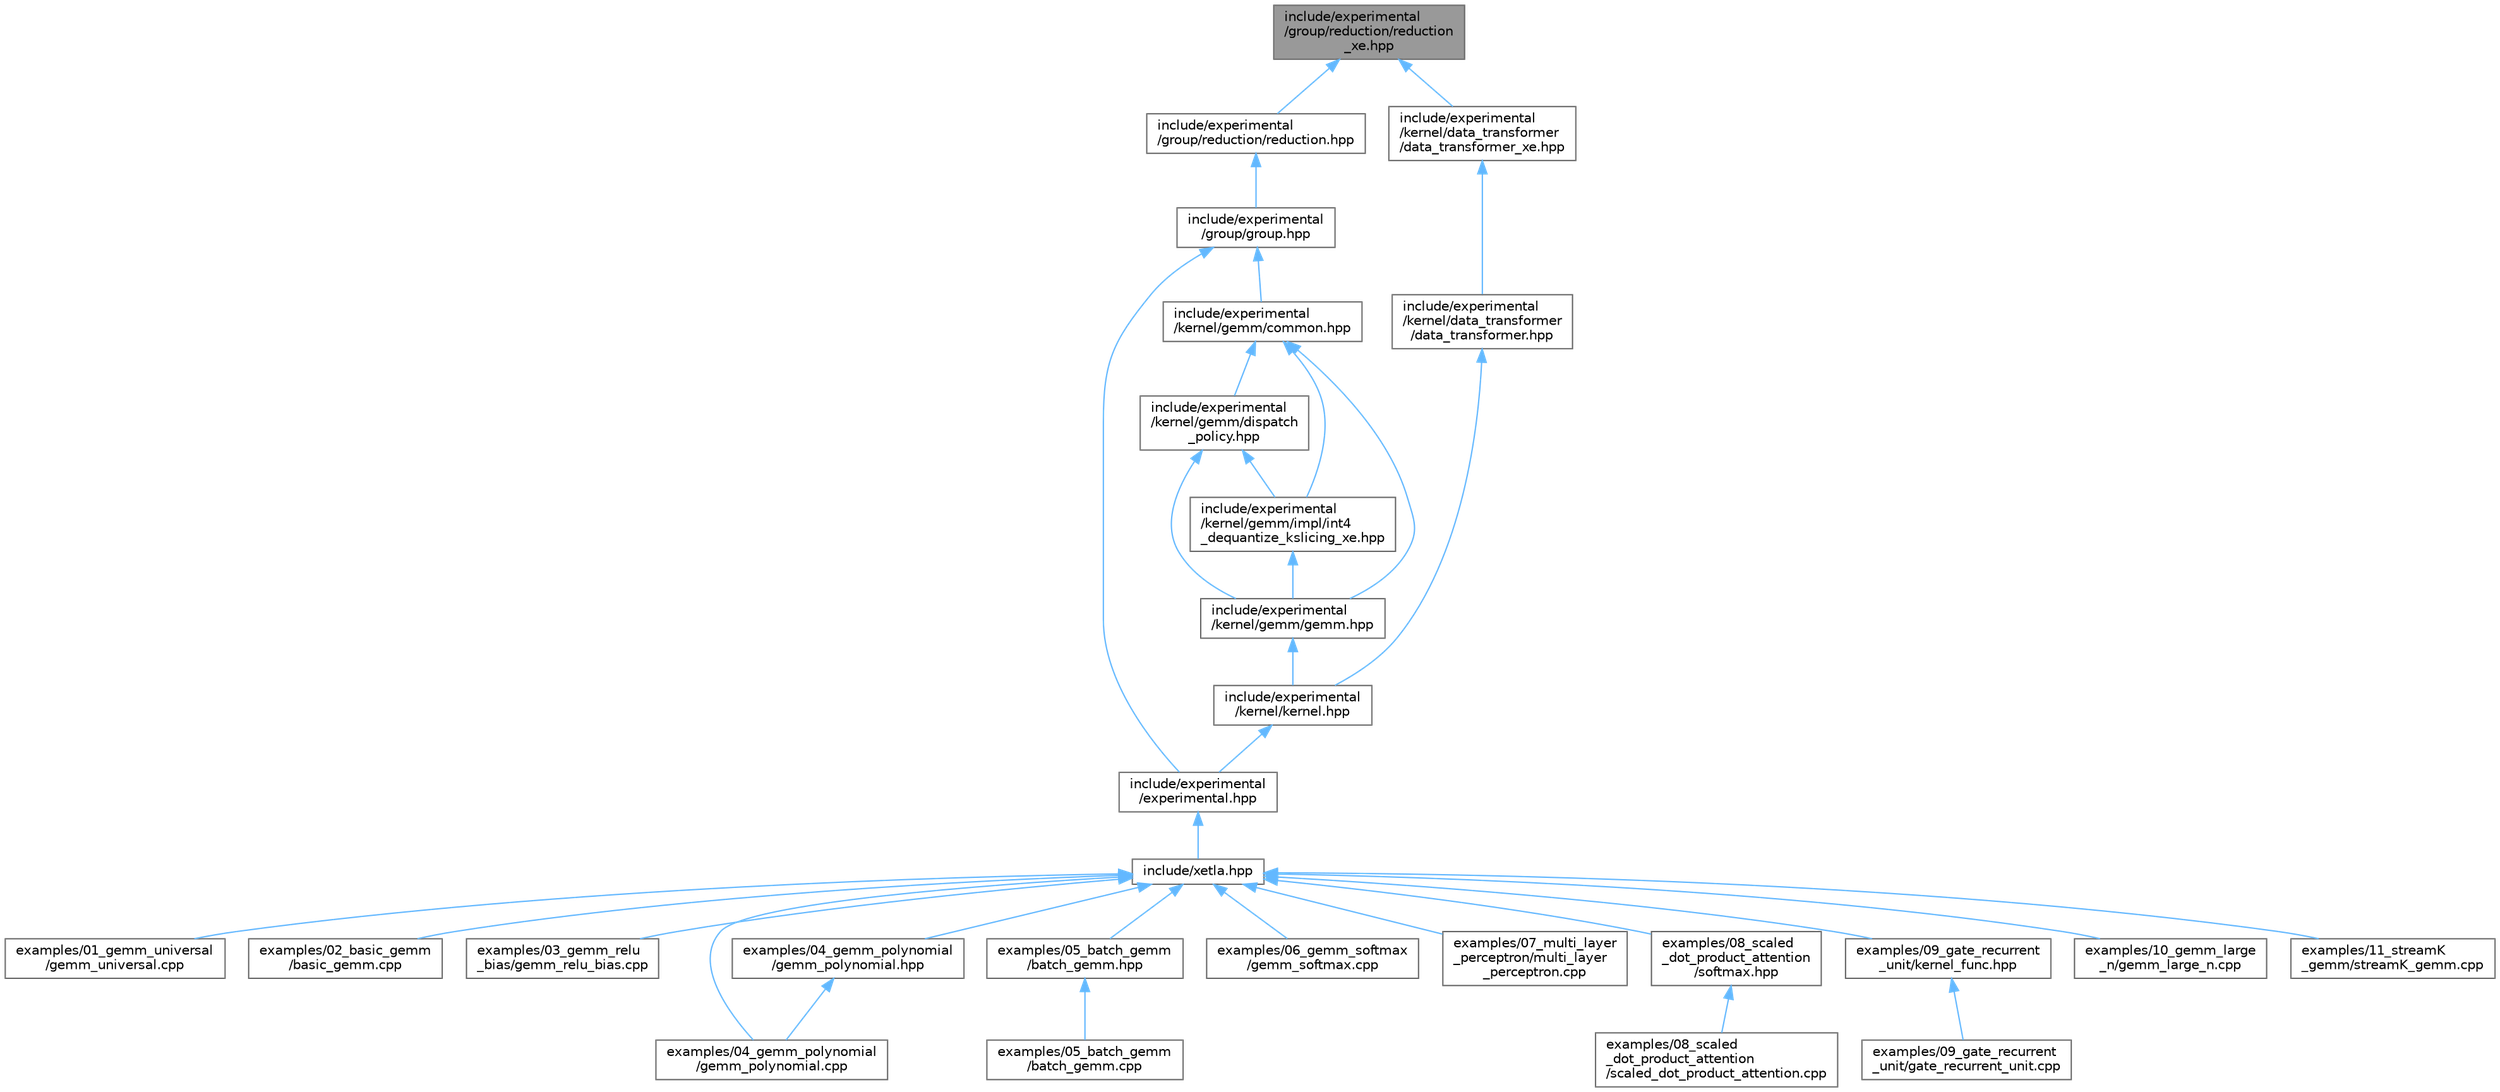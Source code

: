 digraph "include/experimental/group/reduction/reduction_xe.hpp"
{
 // LATEX_PDF_SIZE
  bgcolor="transparent";
  edge [fontname=Helvetica,fontsize=10,labelfontname=Helvetica,labelfontsize=10];
  node [fontname=Helvetica,fontsize=10,shape=box,height=0.2,width=0.4];
  Node1 [id="Node000001",label="include/experimental\l/group/reduction/reduction\l_xe.hpp",height=0.2,width=0.4,color="gray40", fillcolor="grey60", style="filled", fontcolor="black",tooltip="C++ API."];
  Node1 -> Node2 [id="edge1_Node000001_Node000002",dir="back",color="steelblue1",style="solid",tooltip=" "];
  Node2 [id="Node000002",label="include/experimental\l/group/reduction/reduction.hpp",height=0.2,width=0.4,color="grey40", fillcolor="white", style="filled",URL="$experimental_2group_2reduction_2reduction_8hpp.html",tooltip="C++ API."];
  Node2 -> Node3 [id="edge2_Node000002_Node000003",dir="back",color="steelblue1",style="solid",tooltip=" "];
  Node3 [id="Node000003",label="include/experimental\l/group/group.hpp",height=0.2,width=0.4,color="grey40", fillcolor="white", style="filled",URL="$experimental_2group_2group_8hpp.html",tooltip="C++ API."];
  Node3 -> Node4 [id="edge3_Node000003_Node000004",dir="back",color="steelblue1",style="solid",tooltip=" "];
  Node4 [id="Node000004",label="include/experimental\l/experimental.hpp",height=0.2,width=0.4,color="grey40", fillcolor="white", style="filled",URL="$experimental_8hpp.html",tooltip="C++ API."];
  Node4 -> Node5 [id="edge4_Node000004_Node000005",dir="back",color="steelblue1",style="solid",tooltip=" "];
  Node5 [id="Node000005",label="include/xetla.hpp",height=0.2,width=0.4,color="grey40", fillcolor="white", style="filled",URL="$xetla_8hpp.html",tooltip="C++ API."];
  Node5 -> Node6 [id="edge5_Node000005_Node000006",dir="back",color="steelblue1",style="solid",tooltip=" "];
  Node6 [id="Node000006",label="examples/01_gemm_universal\l/gemm_universal.cpp",height=0.2,width=0.4,color="grey40", fillcolor="white", style="filled",URL="$gemm__universal_8cpp.html",tooltip=" "];
  Node5 -> Node7 [id="edge6_Node000005_Node000007",dir="back",color="steelblue1",style="solid",tooltip=" "];
  Node7 [id="Node000007",label="examples/02_basic_gemm\l/basic_gemm.cpp",height=0.2,width=0.4,color="grey40", fillcolor="white", style="filled",URL="$basic__gemm_8cpp.html",tooltip=" "];
  Node5 -> Node8 [id="edge7_Node000005_Node000008",dir="back",color="steelblue1",style="solid",tooltip=" "];
  Node8 [id="Node000008",label="examples/03_gemm_relu\l_bias/gemm_relu_bias.cpp",height=0.2,width=0.4,color="grey40", fillcolor="white", style="filled",URL="$gemm__relu__bias_8cpp.html",tooltip=" "];
  Node5 -> Node9 [id="edge8_Node000005_Node000009",dir="back",color="steelblue1",style="solid",tooltip=" "];
  Node9 [id="Node000009",label="examples/04_gemm_polynomial\l/gemm_polynomial.cpp",height=0.2,width=0.4,color="grey40", fillcolor="white", style="filled",URL="$gemm__polynomial_8cpp.html",tooltip=" "];
  Node5 -> Node10 [id="edge9_Node000005_Node000010",dir="back",color="steelblue1",style="solid",tooltip=" "];
  Node10 [id="Node000010",label="examples/04_gemm_polynomial\l/gemm_polynomial.hpp",height=0.2,width=0.4,color="grey40", fillcolor="white", style="filled",URL="$gemm__polynomial_8hpp.html",tooltip=" "];
  Node10 -> Node9 [id="edge10_Node000010_Node000009",dir="back",color="steelblue1",style="solid",tooltip=" "];
  Node5 -> Node11 [id="edge11_Node000005_Node000011",dir="back",color="steelblue1",style="solid",tooltip=" "];
  Node11 [id="Node000011",label="examples/05_batch_gemm\l/batch_gemm.hpp",height=0.2,width=0.4,color="grey40", fillcolor="white", style="filled",URL="$batch__gemm_8hpp.html",tooltip="C++ API."];
  Node11 -> Node12 [id="edge12_Node000011_Node000012",dir="back",color="steelblue1",style="solid",tooltip=" "];
  Node12 [id="Node000012",label="examples/05_batch_gemm\l/batch_gemm.cpp",height=0.2,width=0.4,color="grey40", fillcolor="white", style="filled",URL="$batch__gemm_8cpp.html",tooltip=" "];
  Node5 -> Node13 [id="edge13_Node000005_Node000013",dir="back",color="steelblue1",style="solid",tooltip=" "];
  Node13 [id="Node000013",label="examples/06_gemm_softmax\l/gemm_softmax.cpp",height=0.2,width=0.4,color="grey40", fillcolor="white", style="filled",URL="$gemm__softmax_8cpp.html",tooltip=" "];
  Node5 -> Node14 [id="edge14_Node000005_Node000014",dir="back",color="steelblue1",style="solid",tooltip=" "];
  Node14 [id="Node000014",label="examples/07_multi_layer\l_perceptron/multi_layer\l_perceptron.cpp",height=0.2,width=0.4,color="grey40", fillcolor="white", style="filled",URL="$multi__layer__perceptron_8cpp.html",tooltip=" "];
  Node5 -> Node15 [id="edge15_Node000005_Node000015",dir="back",color="steelblue1",style="solid",tooltip=" "];
  Node15 [id="Node000015",label="examples/08_scaled\l_dot_product_attention\l/softmax.hpp",height=0.2,width=0.4,color="grey40", fillcolor="white", style="filled",URL="$examples_208__scaled__dot__product__attention_2softmax_8hpp.html",tooltip=" "];
  Node15 -> Node16 [id="edge16_Node000015_Node000016",dir="back",color="steelblue1",style="solid",tooltip=" "];
  Node16 [id="Node000016",label="examples/08_scaled\l_dot_product_attention\l/scaled_dot_product_attention.cpp",height=0.2,width=0.4,color="grey40", fillcolor="white", style="filled",URL="$scaled__dot__product__attention_8cpp.html",tooltip=" "];
  Node5 -> Node17 [id="edge17_Node000005_Node000017",dir="back",color="steelblue1",style="solid",tooltip=" "];
  Node17 [id="Node000017",label="examples/09_gate_recurrent\l_unit/kernel_func.hpp",height=0.2,width=0.4,color="grey40", fillcolor="white", style="filled",URL="$kernel__func_8hpp.html",tooltip=" "];
  Node17 -> Node18 [id="edge18_Node000017_Node000018",dir="back",color="steelblue1",style="solid",tooltip=" "];
  Node18 [id="Node000018",label="examples/09_gate_recurrent\l_unit/gate_recurrent_unit.cpp",height=0.2,width=0.4,color="grey40", fillcolor="white", style="filled",URL="$gate__recurrent__unit_8cpp.html",tooltip=" "];
  Node5 -> Node19 [id="edge19_Node000005_Node000019",dir="back",color="steelblue1",style="solid",tooltip=" "];
  Node19 [id="Node000019",label="examples/10_gemm_large\l_n/gemm_large_n.cpp",height=0.2,width=0.4,color="grey40", fillcolor="white", style="filled",URL="$gemm__large__n_8cpp.html",tooltip=" "];
  Node5 -> Node20 [id="edge20_Node000005_Node000020",dir="back",color="steelblue1",style="solid",tooltip=" "];
  Node20 [id="Node000020",label="examples/11_streamK\l_gemm/streamK_gemm.cpp",height=0.2,width=0.4,color="grey40", fillcolor="white", style="filled",URL="$streamK__gemm_8cpp.html",tooltip=" "];
  Node3 -> Node21 [id="edge21_Node000003_Node000021",dir="back",color="steelblue1",style="solid",tooltip=" "];
  Node21 [id="Node000021",label="include/experimental\l/kernel/gemm/common.hpp",height=0.2,width=0.4,color="grey40", fillcolor="white", style="filled",URL="$experimental_2kernel_2gemm_2common_8hpp.html",tooltip="C++ API."];
  Node21 -> Node22 [id="edge22_Node000021_Node000022",dir="back",color="steelblue1",style="solid",tooltip=" "];
  Node22 [id="Node000022",label="include/experimental\l/kernel/gemm/dispatch\l_policy.hpp",height=0.2,width=0.4,color="grey40", fillcolor="white", style="filled",URL="$experimental_2kernel_2gemm_2dispatch__policy_8hpp.html",tooltip="C++ API."];
  Node22 -> Node23 [id="edge23_Node000022_Node000023",dir="back",color="steelblue1",style="solid",tooltip=" "];
  Node23 [id="Node000023",label="include/experimental\l/kernel/gemm/gemm.hpp",height=0.2,width=0.4,color="grey40", fillcolor="white", style="filled",URL="$experimental_2kernel_2gemm_2gemm_8hpp.html",tooltip="C++ API."];
  Node23 -> Node24 [id="edge24_Node000023_Node000024",dir="back",color="steelblue1",style="solid",tooltip=" "];
  Node24 [id="Node000024",label="include/experimental\l/kernel/kernel.hpp",height=0.2,width=0.4,color="grey40", fillcolor="white", style="filled",URL="$experimental_2kernel_2kernel_8hpp.html",tooltip="C++ API."];
  Node24 -> Node4 [id="edge25_Node000024_Node000004",dir="back",color="steelblue1",style="solid",tooltip=" "];
  Node22 -> Node25 [id="edge26_Node000022_Node000025",dir="back",color="steelblue1",style="solid",tooltip=" "];
  Node25 [id="Node000025",label="include/experimental\l/kernel/gemm/impl/int4\l_dequantize_kslicing_xe.hpp",height=0.2,width=0.4,color="grey40", fillcolor="white", style="filled",URL="$int4__dequantize__kslicing__xe_8hpp.html",tooltip="C++ API."];
  Node25 -> Node23 [id="edge27_Node000025_Node000023",dir="back",color="steelblue1",style="solid",tooltip=" "];
  Node21 -> Node23 [id="edge28_Node000021_Node000023",dir="back",color="steelblue1",style="solid",tooltip=" "];
  Node21 -> Node25 [id="edge29_Node000021_Node000025",dir="back",color="steelblue1",style="solid",tooltip=" "];
  Node1 -> Node26 [id="edge30_Node000001_Node000026",dir="back",color="steelblue1",style="solid",tooltip=" "];
  Node26 [id="Node000026",label="include/experimental\l/kernel/data_transformer\l/data_transformer_xe.hpp",height=0.2,width=0.4,color="grey40", fillcolor="white", style="filled",URL="$data__transformer__xe_8hpp.html",tooltip="C++ API."];
  Node26 -> Node27 [id="edge31_Node000026_Node000027",dir="back",color="steelblue1",style="solid",tooltip=" "];
  Node27 [id="Node000027",label="include/experimental\l/kernel/data_transformer\l/data_transformer.hpp",height=0.2,width=0.4,color="grey40", fillcolor="white", style="filled",URL="$data__transformer_8hpp.html",tooltip="C++ API."];
  Node27 -> Node24 [id="edge32_Node000027_Node000024",dir="back",color="steelblue1",style="solid",tooltip=" "];
}
